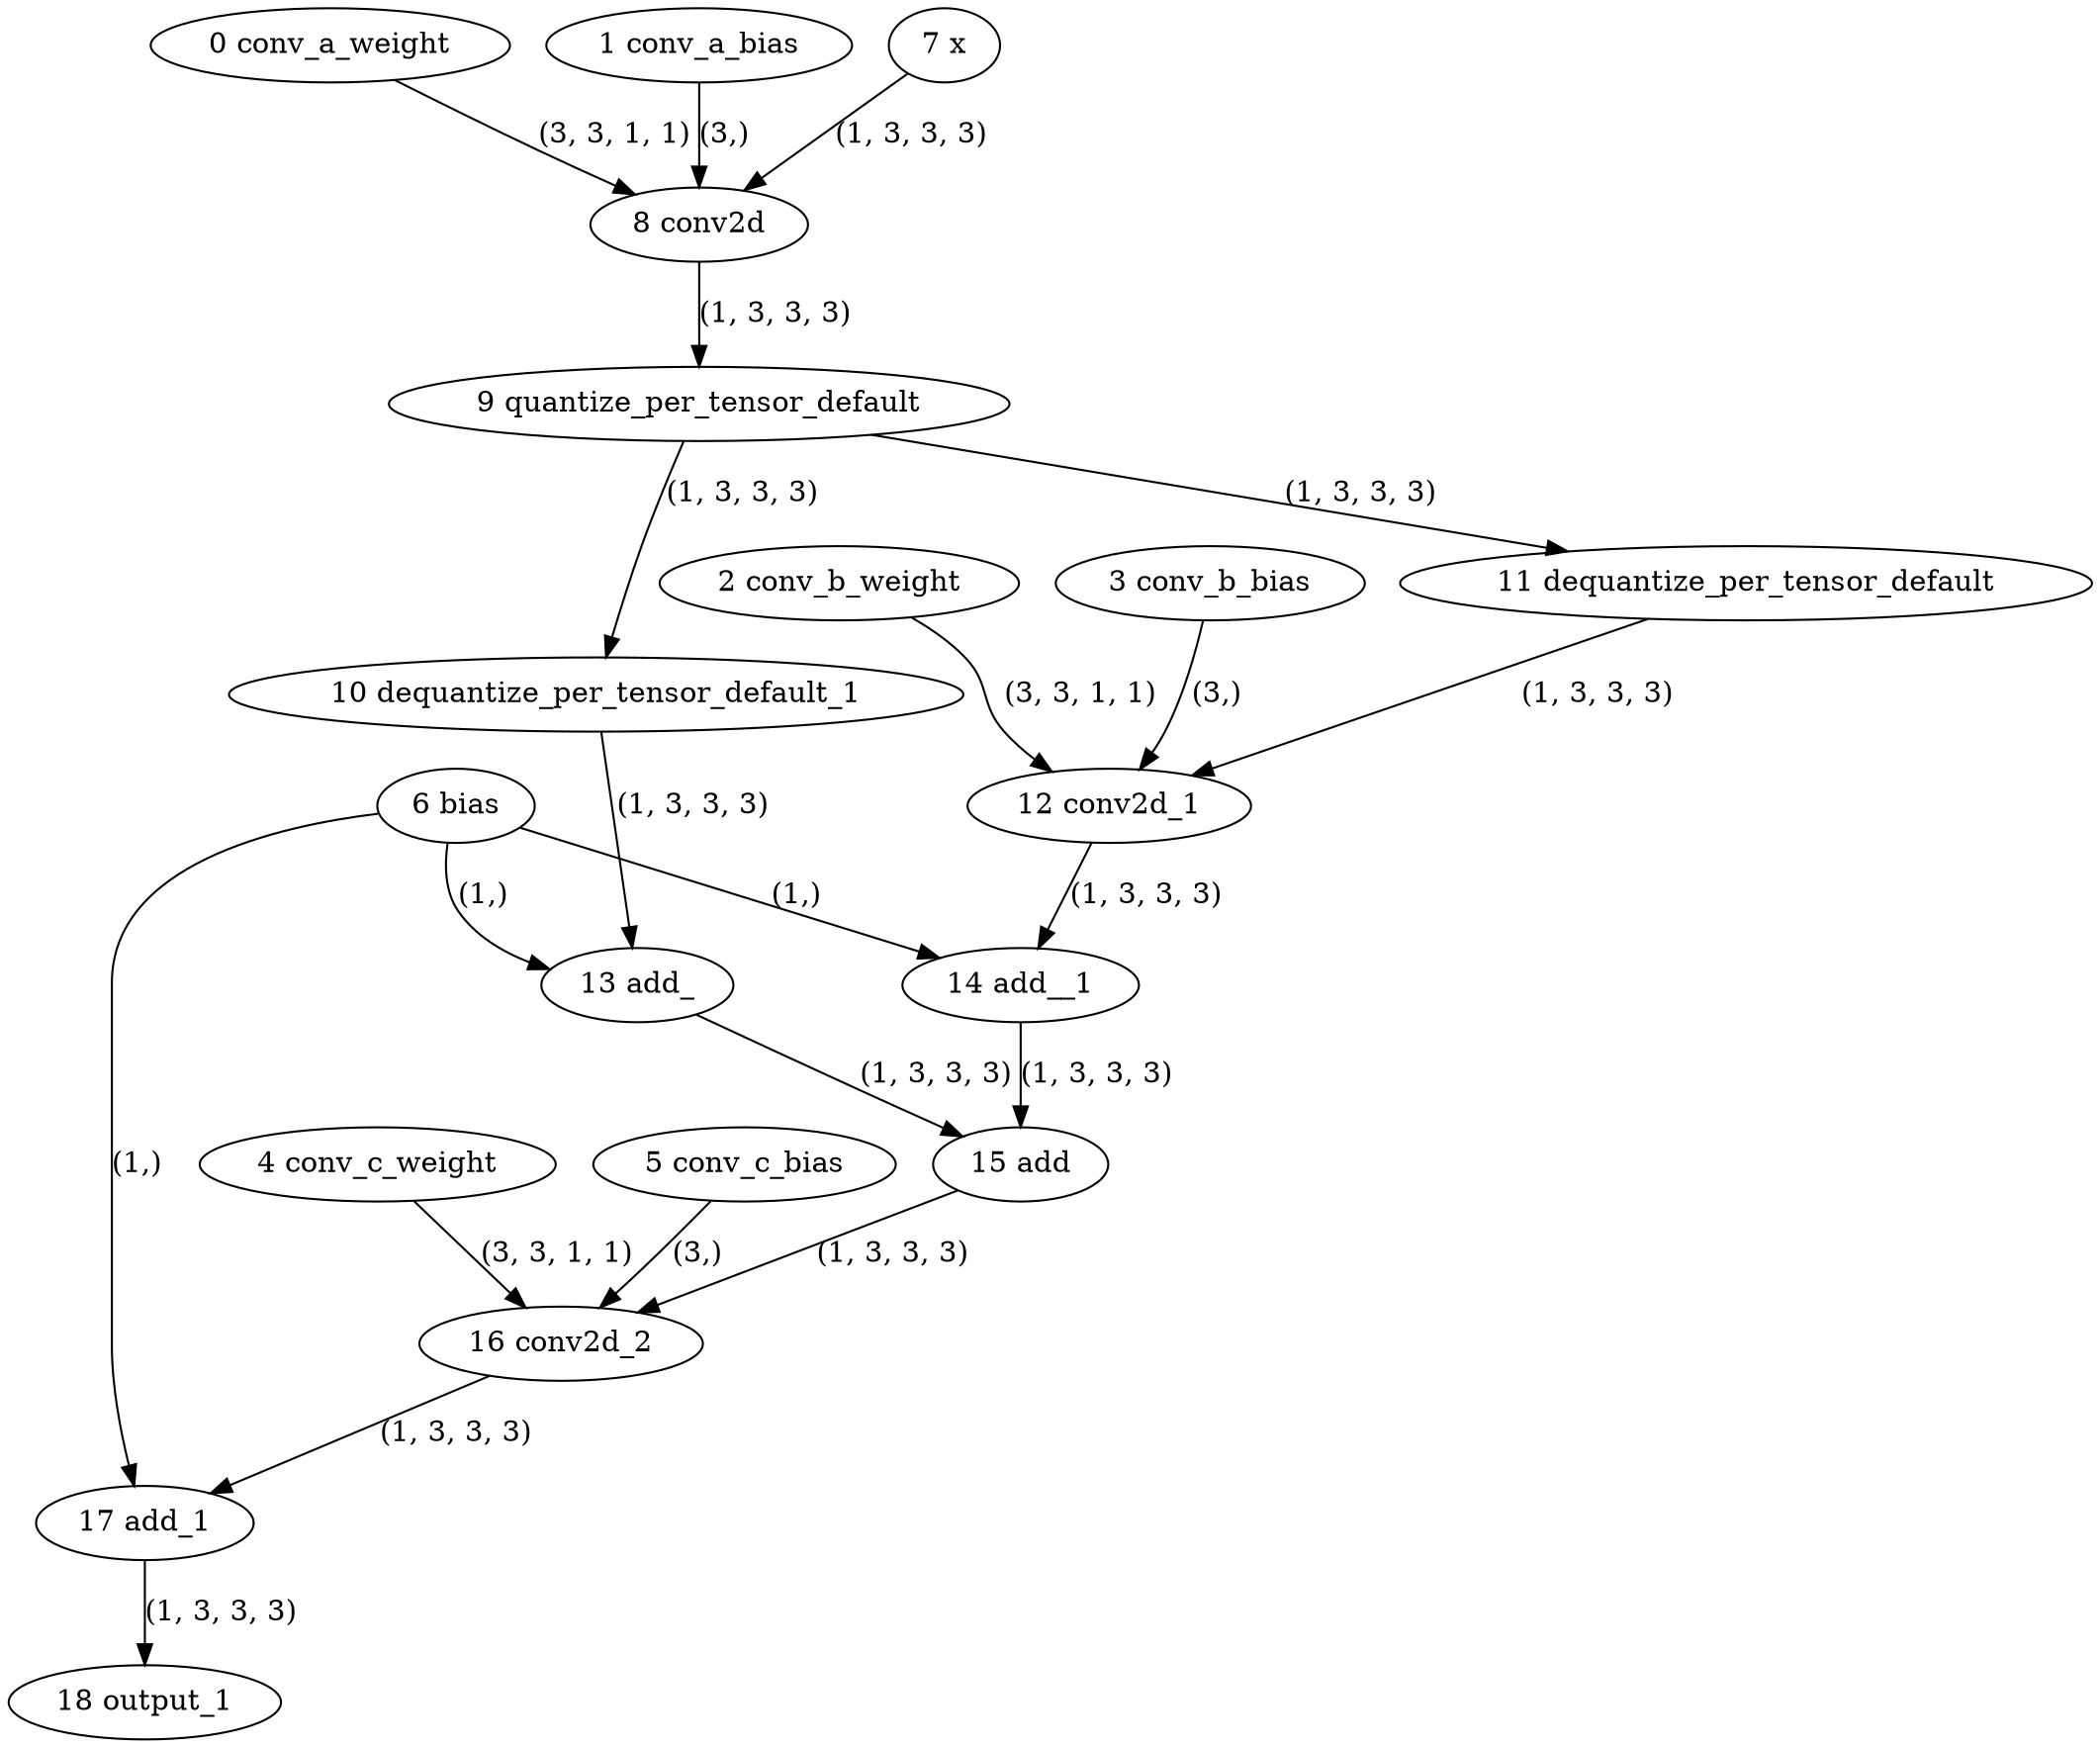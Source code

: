 strict digraph  {
"0 conv_a_weight" [id=0, type=get_attr];
"1 conv_a_bias" [id=1, type=get_attr];
"2 conv_b_weight" [id=2, type=get_attr];
"3 conv_b_bias" [id=3, type=get_attr];
"4 conv_c_weight" [id=4, type=get_attr];
"5 conv_c_bias" [id=5, type=get_attr];
"6 bias" [id=6, type=get_attr];
"7 x" [id=7, type=input];
"8 conv2d" [id=8, type=conv2d];
"9 quantize_per_tensor_default" [id=9, type=quantize_per_tensor];
"10 dequantize_per_tensor_default_1" [id=10, type=dequantize_per_tensor];
"11 dequantize_per_tensor_default" [id=11, type=dequantize_per_tensor];
"12 conv2d_1" [id=12, type=conv2d];
"13 add_" [id=13, type=add_];
"14 add__1" [id=14, type=add_];
"15 add" [id=15, type=add];
"16 conv2d_2" [id=16, type=conv2d];
"17 add_1" [id=17, type=add];
"18 output_1" [id=18, type=output];
"0 conv_a_weight" -> "8 conv2d"  [label="(3, 3, 1, 1)", style=solid];
"1 conv_a_bias" -> "8 conv2d"  [label="(3,)", style=solid];
"2 conv_b_weight" -> "12 conv2d_1"  [label="(3, 3, 1, 1)", style=solid];
"3 conv_b_bias" -> "12 conv2d_1"  [label="(3,)", style=solid];
"4 conv_c_weight" -> "16 conv2d_2"  [label="(3, 3, 1, 1)", style=solid];
"5 conv_c_bias" -> "16 conv2d_2"  [label="(3,)", style=solid];
"6 bias" -> "13 add_"  [label="(1,)", style=solid];
"6 bias" -> "14 add__1"  [label="(1,)", style=solid];
"6 bias" -> "17 add_1"  [label="(1,)", style=solid];
"7 x" -> "8 conv2d"  [label="(1, 3, 3, 3)", style=solid];
"8 conv2d" -> "9 quantize_per_tensor_default"  [label="(1, 3, 3, 3)", style=solid];
"9 quantize_per_tensor_default" -> "10 dequantize_per_tensor_default_1"  [label="(1, 3, 3, 3)", style=solid];
"9 quantize_per_tensor_default" -> "11 dequantize_per_tensor_default"  [label="(1, 3, 3, 3)", style=solid];
"10 dequantize_per_tensor_default_1" -> "13 add_"  [label="(1, 3, 3, 3)", style=solid];
"11 dequantize_per_tensor_default" -> "12 conv2d_1"  [label="(1, 3, 3, 3)", style=solid];
"12 conv2d_1" -> "14 add__1"  [label="(1, 3, 3, 3)", style=solid];
"13 add_" -> "15 add"  [label="(1, 3, 3, 3)", style=solid];
"14 add__1" -> "15 add"  [label="(1, 3, 3, 3)", style=solid];
"15 add" -> "16 conv2d_2"  [label="(1, 3, 3, 3)", style=solid];
"16 conv2d_2" -> "17 add_1"  [label="(1, 3, 3, 3)", style=solid];
"17 add_1" -> "18 output_1"  [label="(1, 3, 3, 3)", style=solid];
}
